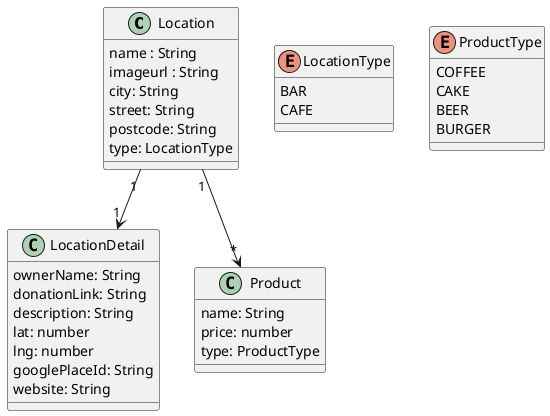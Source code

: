 @startuml

Location "1" --> "1" LocationDetail
Location "1" --> "*" Product

class Location {
    name : String
    imageurl : String
    city: String
    street: String
    postcode: String
    type: LocationType
}

enum LocationType
{
    BAR
    CAFE
}

class LocationDetail {
    ownerName: String
    donationLink: String
    description: String
    lat: number
    lng: number
    googlePlaceId: String
    website: String
}

class Product {
    name: String
    price: number
    type: ProductType
}

enum ProductType {
    COFFEE
    CAKE
    BEER
    BURGER
}

@enduml
